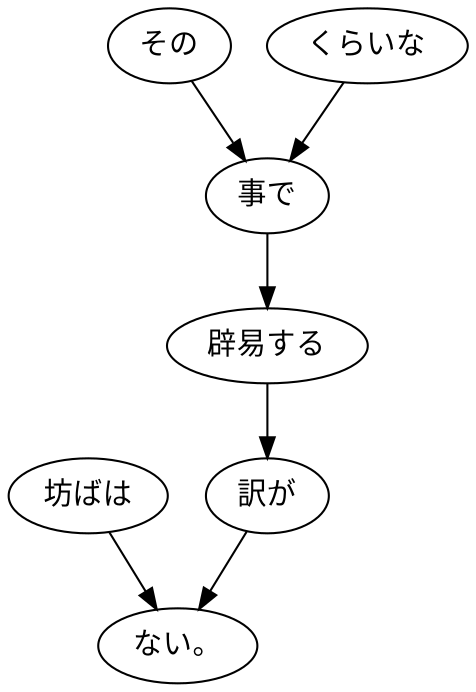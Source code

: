 digraph graph6624 {
	node0 [label="坊ばは"];
	node1 [label="その"];
	node2 [label="くらいな"];
	node3 [label="事で"];
	node4 [label="辟易する"];
	node5 [label="訳が"];
	node6 [label="ない。"];
	node0 -> node6;
	node1 -> node3;
	node2 -> node3;
	node3 -> node4;
	node4 -> node5;
	node5 -> node6;
}
